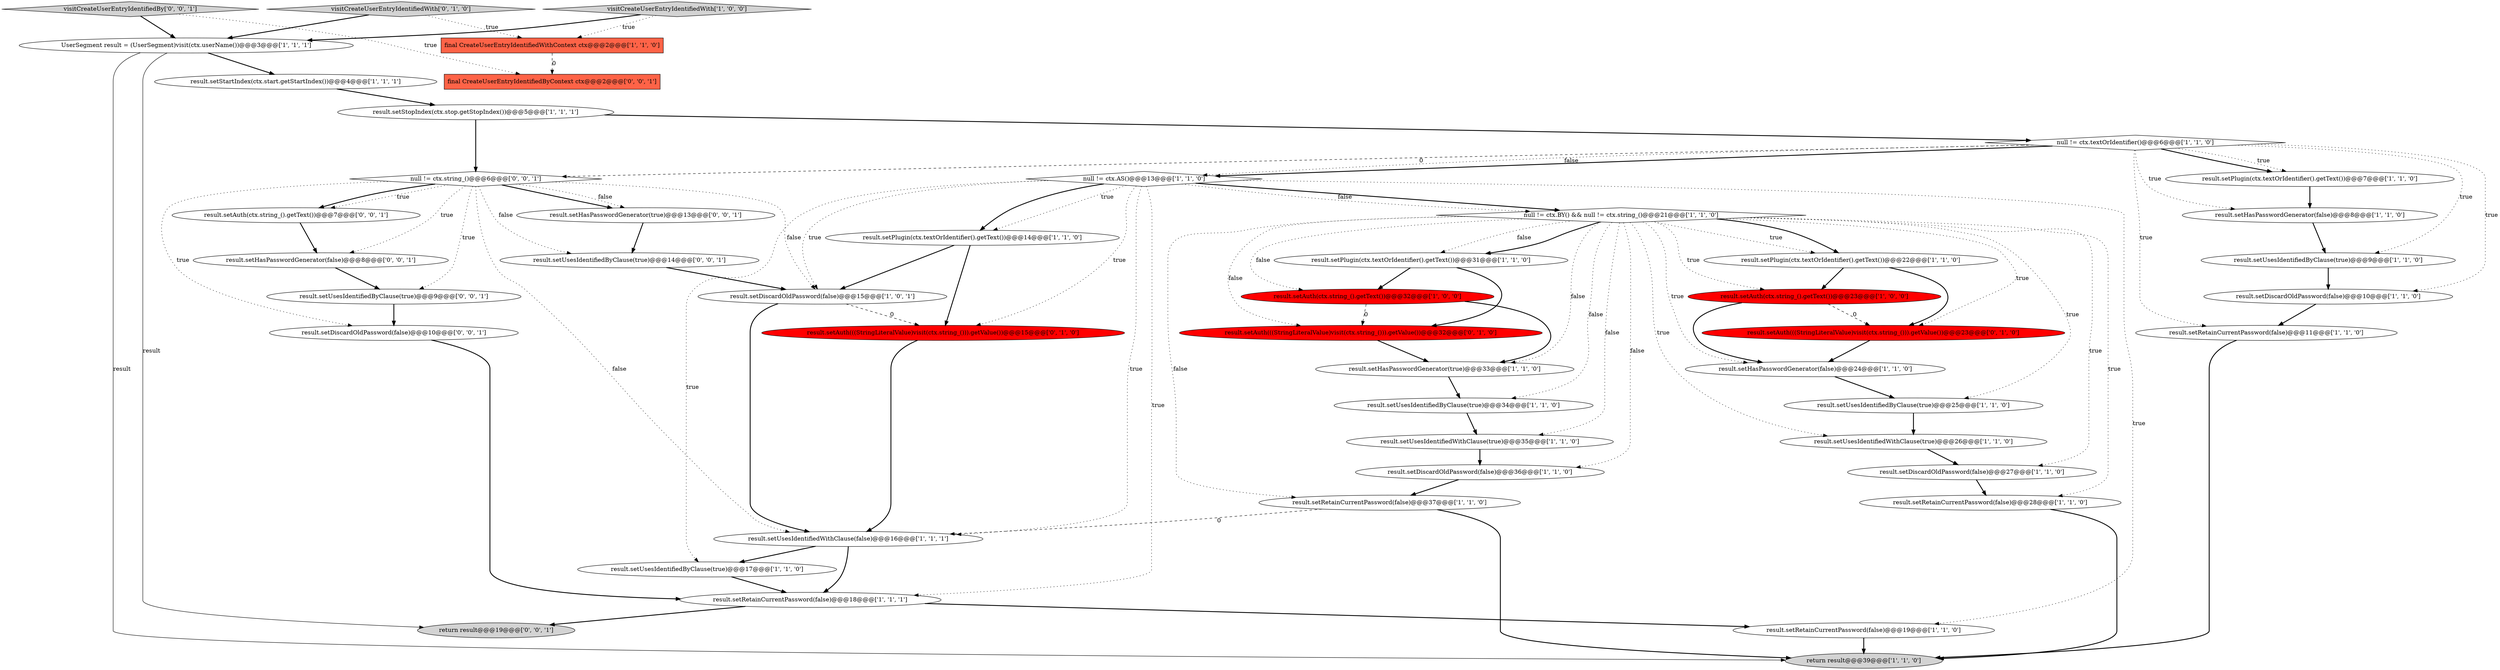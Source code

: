 digraph {
17 [style = filled, label = "result.setUsesIdentifiedByClause(true)@@@25@@@['1', '1', '0']", fillcolor = white, shape = ellipse image = "AAA0AAABBB1BBB"];
29 [style = filled, label = "result.setUsesIdentifiedByClause(true)@@@9@@@['1', '1', '0']", fillcolor = white, shape = ellipse image = "AAA0AAABBB1BBB"];
7 [style = filled, label = "result.setRetainCurrentPassword(false)@@@11@@@['1', '1', '0']", fillcolor = white, shape = ellipse image = "AAA0AAABBB1BBB"];
14 [style = filled, label = "null != ctx.AS()@@@13@@@['1', '1', '0']", fillcolor = white, shape = diamond image = "AAA0AAABBB1BBB"];
33 [style = filled, label = "final CreateUserEntryIdentifiedWithContext ctx@@@2@@@['1', '1', '0']", fillcolor = tomato, shape = box image = "AAA0AAABBB1BBB"];
34 [style = filled, label = "visitCreateUserEntryIdentifiedWith['0', '1', '0']", fillcolor = lightgray, shape = diamond image = "AAA0AAABBB2BBB"];
10 [style = filled, label = "result.setStartIndex(ctx.start.getStartIndex())@@@4@@@['1', '1', '1']", fillcolor = white, shape = ellipse image = "AAA0AAABBB1BBB"];
46 [style = filled, label = "return result@@@19@@@['0', '0', '1']", fillcolor = lightgray, shape = ellipse image = "AAA0AAABBB3BBB"];
9 [style = filled, label = "result.setUsesIdentifiedWithClause(true)@@@26@@@['1', '1', '0']", fillcolor = white, shape = ellipse image = "AAA0AAABBB1BBB"];
28 [style = filled, label = "null != ctx.textOrIdentifier()@@@6@@@['1', '1', '0']", fillcolor = white, shape = diamond image = "AAA0AAABBB1BBB"];
31 [style = filled, label = "result.setDiscardOldPassword(false)@@@10@@@['1', '1', '0']", fillcolor = white, shape = ellipse image = "AAA0AAABBB1BBB"];
35 [style = filled, label = "result.setAuth(((StringLiteralValue)visit(ctx.string_())).getValue())@@@23@@@['0', '1', '0']", fillcolor = red, shape = ellipse image = "AAA1AAABBB2BBB"];
37 [style = filled, label = "result.setAuth(((StringLiteralValue)visit(ctx.string_())).getValue())@@@15@@@['0', '1', '0']", fillcolor = red, shape = ellipse image = "AAA1AAABBB2BBB"];
5 [style = filled, label = "result.setUsesIdentifiedByClause(true)@@@34@@@['1', '1', '0']", fillcolor = white, shape = ellipse image = "AAA0AAABBB1BBB"];
41 [style = filled, label = "result.setDiscardOldPassword(false)@@@10@@@['0', '0', '1']", fillcolor = white, shape = ellipse image = "AAA0AAABBB3BBB"];
38 [style = filled, label = "result.setUsesIdentifiedByClause(true)@@@9@@@['0', '0', '1']", fillcolor = white, shape = ellipse image = "AAA0AAABBB3BBB"];
36 [style = filled, label = "result.setAuth(((StringLiteralValue)visit(ctx.string_())).getValue())@@@32@@@['0', '1', '0']", fillcolor = red, shape = ellipse image = "AAA1AAABBB2BBB"];
26 [style = filled, label = "return result@@@39@@@['1', '1', '0']", fillcolor = lightgray, shape = ellipse image = "AAA0AAABBB1BBB"];
11 [style = filled, label = "result.setUsesIdentifiedByClause(true)@@@17@@@['1', '1', '0']", fillcolor = white, shape = ellipse image = "AAA0AAABBB1BBB"];
27 [style = filled, label = "result.setAuth(ctx.string_().getText())@@@32@@@['1', '0', '0']", fillcolor = red, shape = ellipse image = "AAA1AAABBB1BBB"];
16 [style = filled, label = "result.setHasPasswordGenerator(false)@@@8@@@['1', '1', '0']", fillcolor = white, shape = ellipse image = "AAA0AAABBB1BBB"];
0 [style = filled, label = "UserSegment result = (UserSegment)visit(ctx.userName())@@@3@@@['1', '1', '1']", fillcolor = white, shape = ellipse image = "AAA0AAABBB1BBB"];
23 [style = filled, label = "visitCreateUserEntryIdentifiedWith['1', '0', '0']", fillcolor = lightgray, shape = diamond image = "AAA0AAABBB1BBB"];
12 [style = filled, label = "result.setRetainCurrentPassword(false)@@@37@@@['1', '1', '0']", fillcolor = white, shape = ellipse image = "AAA0AAABBB1BBB"];
2 [style = filled, label = "result.setStopIndex(ctx.stop.getStopIndex())@@@5@@@['1', '1', '1']", fillcolor = white, shape = ellipse image = "AAA0AAABBB1BBB"];
15 [style = filled, label = "result.setDiscardOldPassword(false)@@@15@@@['1', '0', '1']", fillcolor = white, shape = ellipse image = "AAA0AAABBB1BBB"];
32 [style = filled, label = "result.setDiscardOldPassword(false)@@@36@@@['1', '1', '0']", fillcolor = white, shape = ellipse image = "AAA0AAABBB1BBB"];
22 [style = filled, label = "result.setPlugin(ctx.textOrIdentifier().getText())@@@31@@@['1', '1', '0']", fillcolor = white, shape = ellipse image = "AAA0AAABBB1BBB"];
13 [style = filled, label = "result.setAuth(ctx.string_().getText())@@@23@@@['1', '0', '0']", fillcolor = red, shape = ellipse image = "AAA1AAABBB1BBB"];
47 [style = filled, label = "result.setHasPasswordGenerator(false)@@@8@@@['0', '0', '1']", fillcolor = white, shape = ellipse image = "AAA0AAABBB3BBB"];
24 [style = filled, label = "result.setHasPasswordGenerator(false)@@@24@@@['1', '1', '0']", fillcolor = white, shape = ellipse image = "AAA0AAABBB1BBB"];
3 [style = filled, label = "null != ctx.BY() && null != ctx.string_()@@@21@@@['1', '1', '0']", fillcolor = white, shape = diamond image = "AAA0AAABBB1BBB"];
6 [style = filled, label = "result.setPlugin(ctx.textOrIdentifier().getText())@@@22@@@['1', '1', '0']", fillcolor = white, shape = ellipse image = "AAA0AAABBB1BBB"];
18 [style = filled, label = "result.setHasPasswordGenerator(true)@@@33@@@['1', '1', '0']", fillcolor = white, shape = ellipse image = "AAA0AAABBB1BBB"];
4 [style = filled, label = "result.setDiscardOldPassword(false)@@@27@@@['1', '1', '0']", fillcolor = white, shape = ellipse image = "AAA0AAABBB1BBB"];
19 [style = filled, label = "result.setRetainCurrentPassword(false)@@@28@@@['1', '1', '0']", fillcolor = white, shape = ellipse image = "AAA0AAABBB1BBB"];
30 [style = filled, label = "result.setRetainCurrentPassword(false)@@@18@@@['1', '1', '1']", fillcolor = white, shape = ellipse image = "AAA0AAABBB1BBB"];
43 [style = filled, label = "result.setAuth(ctx.string_().getText())@@@7@@@['0', '0', '1']", fillcolor = white, shape = ellipse image = "AAA0AAABBB3BBB"];
21 [style = filled, label = "result.setPlugin(ctx.textOrIdentifier().getText())@@@7@@@['1', '1', '0']", fillcolor = white, shape = ellipse image = "AAA0AAABBB1BBB"];
20 [style = filled, label = "result.setUsesIdentifiedWithClause(true)@@@35@@@['1', '1', '0']", fillcolor = white, shape = ellipse image = "AAA0AAABBB1BBB"];
44 [style = filled, label = "result.setHasPasswordGenerator(true)@@@13@@@['0', '0', '1']", fillcolor = white, shape = ellipse image = "AAA0AAABBB3BBB"];
45 [style = filled, label = "result.setUsesIdentifiedByClause(true)@@@14@@@['0', '0', '1']", fillcolor = white, shape = ellipse image = "AAA0AAABBB3BBB"];
8 [style = filled, label = "result.setUsesIdentifiedWithClause(false)@@@16@@@['1', '1', '1']", fillcolor = white, shape = ellipse image = "AAA0AAABBB1BBB"];
1 [style = filled, label = "result.setPlugin(ctx.textOrIdentifier().getText())@@@14@@@['1', '1', '0']", fillcolor = white, shape = ellipse image = "AAA0AAABBB1BBB"];
40 [style = filled, label = "visitCreateUserEntryIdentifiedBy['0', '0', '1']", fillcolor = lightgray, shape = diamond image = "AAA0AAABBB3BBB"];
25 [style = filled, label = "result.setRetainCurrentPassword(false)@@@19@@@['1', '1', '0']", fillcolor = white, shape = ellipse image = "AAA0AAABBB1BBB"];
39 [style = filled, label = "null != ctx.string_()@@@6@@@['0', '0', '1']", fillcolor = white, shape = diamond image = "AAA0AAABBB3BBB"];
42 [style = filled, label = "final CreateUserEntryIdentifiedByContext ctx@@@2@@@['0', '0', '1']", fillcolor = tomato, shape = box image = "AAA0AAABBB3BBB"];
14->3 [style = bold, label=""];
8->30 [style = bold, label=""];
6->35 [style = bold, label=""];
12->8 [style = dashed, label="0"];
5->20 [style = bold, label=""];
28->21 [style = dotted, label="true"];
32->12 [style = bold, label=""];
17->9 [style = bold, label=""];
0->46 [style = solid, label="result"];
28->16 [style = dotted, label="true"];
39->47 [style = dotted, label="true"];
28->39 [style = dashed, label="0"];
38->41 [style = bold, label=""];
3->35 [style = dotted, label="true"];
3->6 [style = dotted, label="true"];
28->14 [style = bold, label=""];
7->26 [style = bold, label=""];
39->44 [style = dotted, label="false"];
3->20 [style = dotted, label="false"];
28->21 [style = bold, label=""];
3->18 [style = dotted, label="false"];
30->46 [style = bold, label=""];
36->18 [style = bold, label=""];
24->17 [style = bold, label=""];
28->7 [style = dotted, label="true"];
21->16 [style = bold, label=""];
14->11 [style = dotted, label="true"];
3->5 [style = dotted, label="false"];
8->11 [style = bold, label=""];
2->28 [style = bold, label=""];
3->32 [style = dotted, label="false"];
3->36 [style = dotted, label="false"];
39->45 [style = dotted, label="false"];
28->14 [style = dotted, label="false"];
16->29 [style = bold, label=""];
4->19 [style = bold, label=""];
40->0 [style = bold, label=""];
39->43 [style = dotted, label="true"];
34->0 [style = bold, label=""];
2->39 [style = bold, label=""];
28->29 [style = dotted, label="true"];
41->30 [style = bold, label=""];
43->47 [style = bold, label=""];
39->15 [style = dotted, label="false"];
14->37 [style = dotted, label="true"];
19->26 [style = bold, label=""];
25->26 [style = bold, label=""];
14->25 [style = dotted, label="true"];
10->2 [style = bold, label=""];
3->17 [style = dotted, label="true"];
14->1 [style = dotted, label="true"];
23->33 [style = dotted, label="true"];
44->45 [style = bold, label=""];
11->30 [style = bold, label=""];
40->42 [style = dotted, label="true"];
27->18 [style = bold, label=""];
13->24 [style = bold, label=""];
45->15 [style = bold, label=""];
13->35 [style = dashed, label="0"];
3->27 [style = dotted, label="false"];
3->6 [style = bold, label=""];
3->9 [style = dotted, label="true"];
27->36 [style = dashed, label="0"];
23->0 [style = bold, label=""];
31->7 [style = bold, label=""];
39->8 [style = dotted, label="false"];
35->24 [style = bold, label=""];
3->24 [style = dotted, label="true"];
3->12 [style = dotted, label="false"];
14->30 [style = dotted, label="true"];
6->13 [style = bold, label=""];
34->33 [style = dotted, label="true"];
14->8 [style = dotted, label="true"];
3->22 [style = dotted, label="false"];
37->8 [style = bold, label=""];
15->8 [style = bold, label=""];
3->13 [style = dotted, label="true"];
1->37 [style = bold, label=""];
28->31 [style = dotted, label="true"];
39->44 [style = bold, label=""];
0->26 [style = solid, label="result"];
15->37 [style = dashed, label="0"];
1->15 [style = bold, label=""];
9->4 [style = bold, label=""];
29->31 [style = bold, label=""];
39->38 [style = dotted, label="true"];
39->43 [style = bold, label=""];
20->32 [style = bold, label=""];
3->4 [style = dotted, label="true"];
30->25 [style = bold, label=""];
12->26 [style = bold, label=""];
3->22 [style = bold, label=""];
47->38 [style = bold, label=""];
14->1 [style = bold, label=""];
14->3 [style = dotted, label="false"];
33->42 [style = dashed, label="0"];
14->15 [style = dotted, label="true"];
0->10 [style = bold, label=""];
3->19 [style = dotted, label="true"];
22->27 [style = bold, label=""];
18->5 [style = bold, label=""];
22->36 [style = bold, label=""];
39->41 [style = dotted, label="true"];
}
